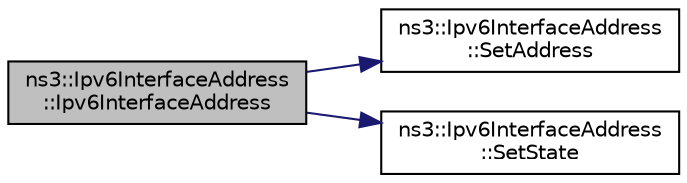 digraph "ns3::Ipv6InterfaceAddress::Ipv6InterfaceAddress"
{
 // LATEX_PDF_SIZE
  edge [fontname="Helvetica",fontsize="10",labelfontname="Helvetica",labelfontsize="10"];
  node [fontname="Helvetica",fontsize="10",shape=record];
  rankdir="LR";
  Node1 [label="ns3::Ipv6InterfaceAddress\l::Ipv6InterfaceAddress",height=0.2,width=0.4,color="black", fillcolor="grey75", style="filled", fontcolor="black",tooltip="Constructor."];
  Node1 -> Node2 [color="midnightblue",fontsize="10",style="solid",fontname="Helvetica"];
  Node2 [label="ns3::Ipv6InterfaceAddress\l::SetAddress",height=0.2,width=0.4,color="black", fillcolor="white", style="filled",URL="$classns3_1_1_ipv6_interface_address.html#a2aa170b0aa646252f4754abed77db8ec",tooltip="Set IPv6 address (and scope)."];
  Node1 -> Node3 [color="midnightblue",fontsize="10",style="solid",fontname="Helvetica"];
  Node3 [label="ns3::Ipv6InterfaceAddress\l::SetState",height=0.2,width=0.4,color="black", fillcolor="white", style="filled",URL="$classns3_1_1_ipv6_interface_address.html#a3ca257cb4c203c6cc7fe03f2b4503179",tooltip="Set the state."];
}
